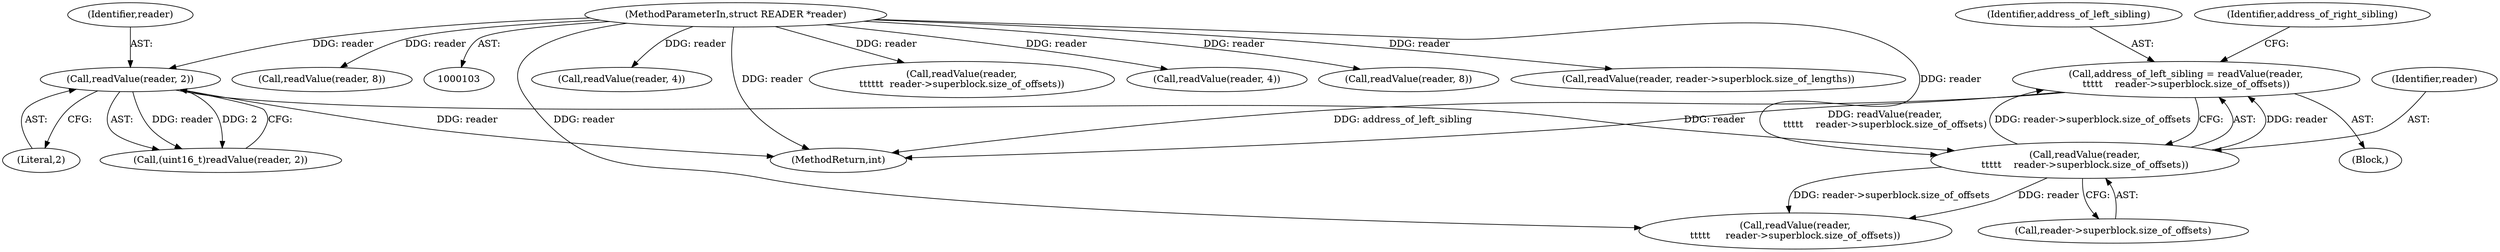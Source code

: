 digraph "0_libmysofa_d39a171e9c6a1c44dbdf43f9db6c3fbd887e38c1@API" {
"1000220" [label="(Call,address_of_left_sibling = readValue(reader,\n\t\t\t\t\t    reader->superblock.size_of_offsets))"];
"1000222" [label="(Call,readValue(reader,\n\t\t\t\t\t    reader->superblock.size_of_offsets))"];
"1000211" [label="(Call,readValue(reader, 2))"];
"1000104" [label="(MethodParameterIn,struct READER *reader)"];
"1000370" [label="(Call,readValue(reader, 4))"];
"1000224" [label="(Call,reader->superblock.size_of_offsets)"];
"1000220" [label="(Call,address_of_left_sibling = readValue(reader,\n\t\t\t\t\t    reader->superblock.size_of_offsets))"];
"1000221" [label="(Identifier,address_of_left_sibling)"];
"1000424" [label="(Call,readValue(reader,\n\t\t\t\t\t\t  reader->superblock.size_of_offsets))"];
"1000212" [label="(Identifier,reader)"];
"1000223" [label="(Identifier,reader)"];
"1000222" [label="(Call,readValue(reader,\n\t\t\t\t\t    reader->superblock.size_of_offsets))"];
"1000104" [label="(MethodParameterIn,struct READER *reader)"];
"1000769" [label="(MethodReturn,int)"];
"1000213" [label="(Literal,2)"];
"1000230" [label="(Identifier,address_of_right_sibling)"];
"1000211" [label="(Call,readValue(reader, 2))"];
"1000377" [label="(Call,readValue(reader, 4))"];
"1000106" [label="(Block,)"];
"1000407" [label="(Call,readValue(reader, 8))"];
"1000231" [label="(Call,readValue(reader,\n\t\t\t\t\t     reader->superblock.size_of_offsets))"];
"1000357" [label="(Call,readValue(reader, reader->superblock.size_of_lengths))"];
"1000417" [label="(Call,readValue(reader, 8))"];
"1000209" [label="(Call,(uint16_t)readValue(reader, 2))"];
"1000220" -> "1000106"  [label="AST: "];
"1000220" -> "1000222"  [label="CFG: "];
"1000221" -> "1000220"  [label="AST: "];
"1000222" -> "1000220"  [label="AST: "];
"1000230" -> "1000220"  [label="CFG: "];
"1000220" -> "1000769"  [label="DDG: address_of_left_sibling"];
"1000220" -> "1000769"  [label="DDG: readValue(reader,\n\t\t\t\t\t    reader->superblock.size_of_offsets)"];
"1000222" -> "1000220"  [label="DDG: reader"];
"1000222" -> "1000220"  [label="DDG: reader->superblock.size_of_offsets"];
"1000222" -> "1000224"  [label="CFG: "];
"1000223" -> "1000222"  [label="AST: "];
"1000224" -> "1000222"  [label="AST: "];
"1000211" -> "1000222"  [label="DDG: reader"];
"1000104" -> "1000222"  [label="DDG: reader"];
"1000222" -> "1000231"  [label="DDG: reader"];
"1000222" -> "1000231"  [label="DDG: reader->superblock.size_of_offsets"];
"1000211" -> "1000209"  [label="AST: "];
"1000211" -> "1000213"  [label="CFG: "];
"1000212" -> "1000211"  [label="AST: "];
"1000213" -> "1000211"  [label="AST: "];
"1000209" -> "1000211"  [label="CFG: "];
"1000211" -> "1000769"  [label="DDG: reader"];
"1000211" -> "1000209"  [label="DDG: reader"];
"1000211" -> "1000209"  [label="DDG: 2"];
"1000104" -> "1000211"  [label="DDG: reader"];
"1000104" -> "1000103"  [label="AST: "];
"1000104" -> "1000769"  [label="DDG: reader"];
"1000104" -> "1000231"  [label="DDG: reader"];
"1000104" -> "1000357"  [label="DDG: reader"];
"1000104" -> "1000370"  [label="DDG: reader"];
"1000104" -> "1000377"  [label="DDG: reader"];
"1000104" -> "1000407"  [label="DDG: reader"];
"1000104" -> "1000417"  [label="DDG: reader"];
"1000104" -> "1000424"  [label="DDG: reader"];
}
